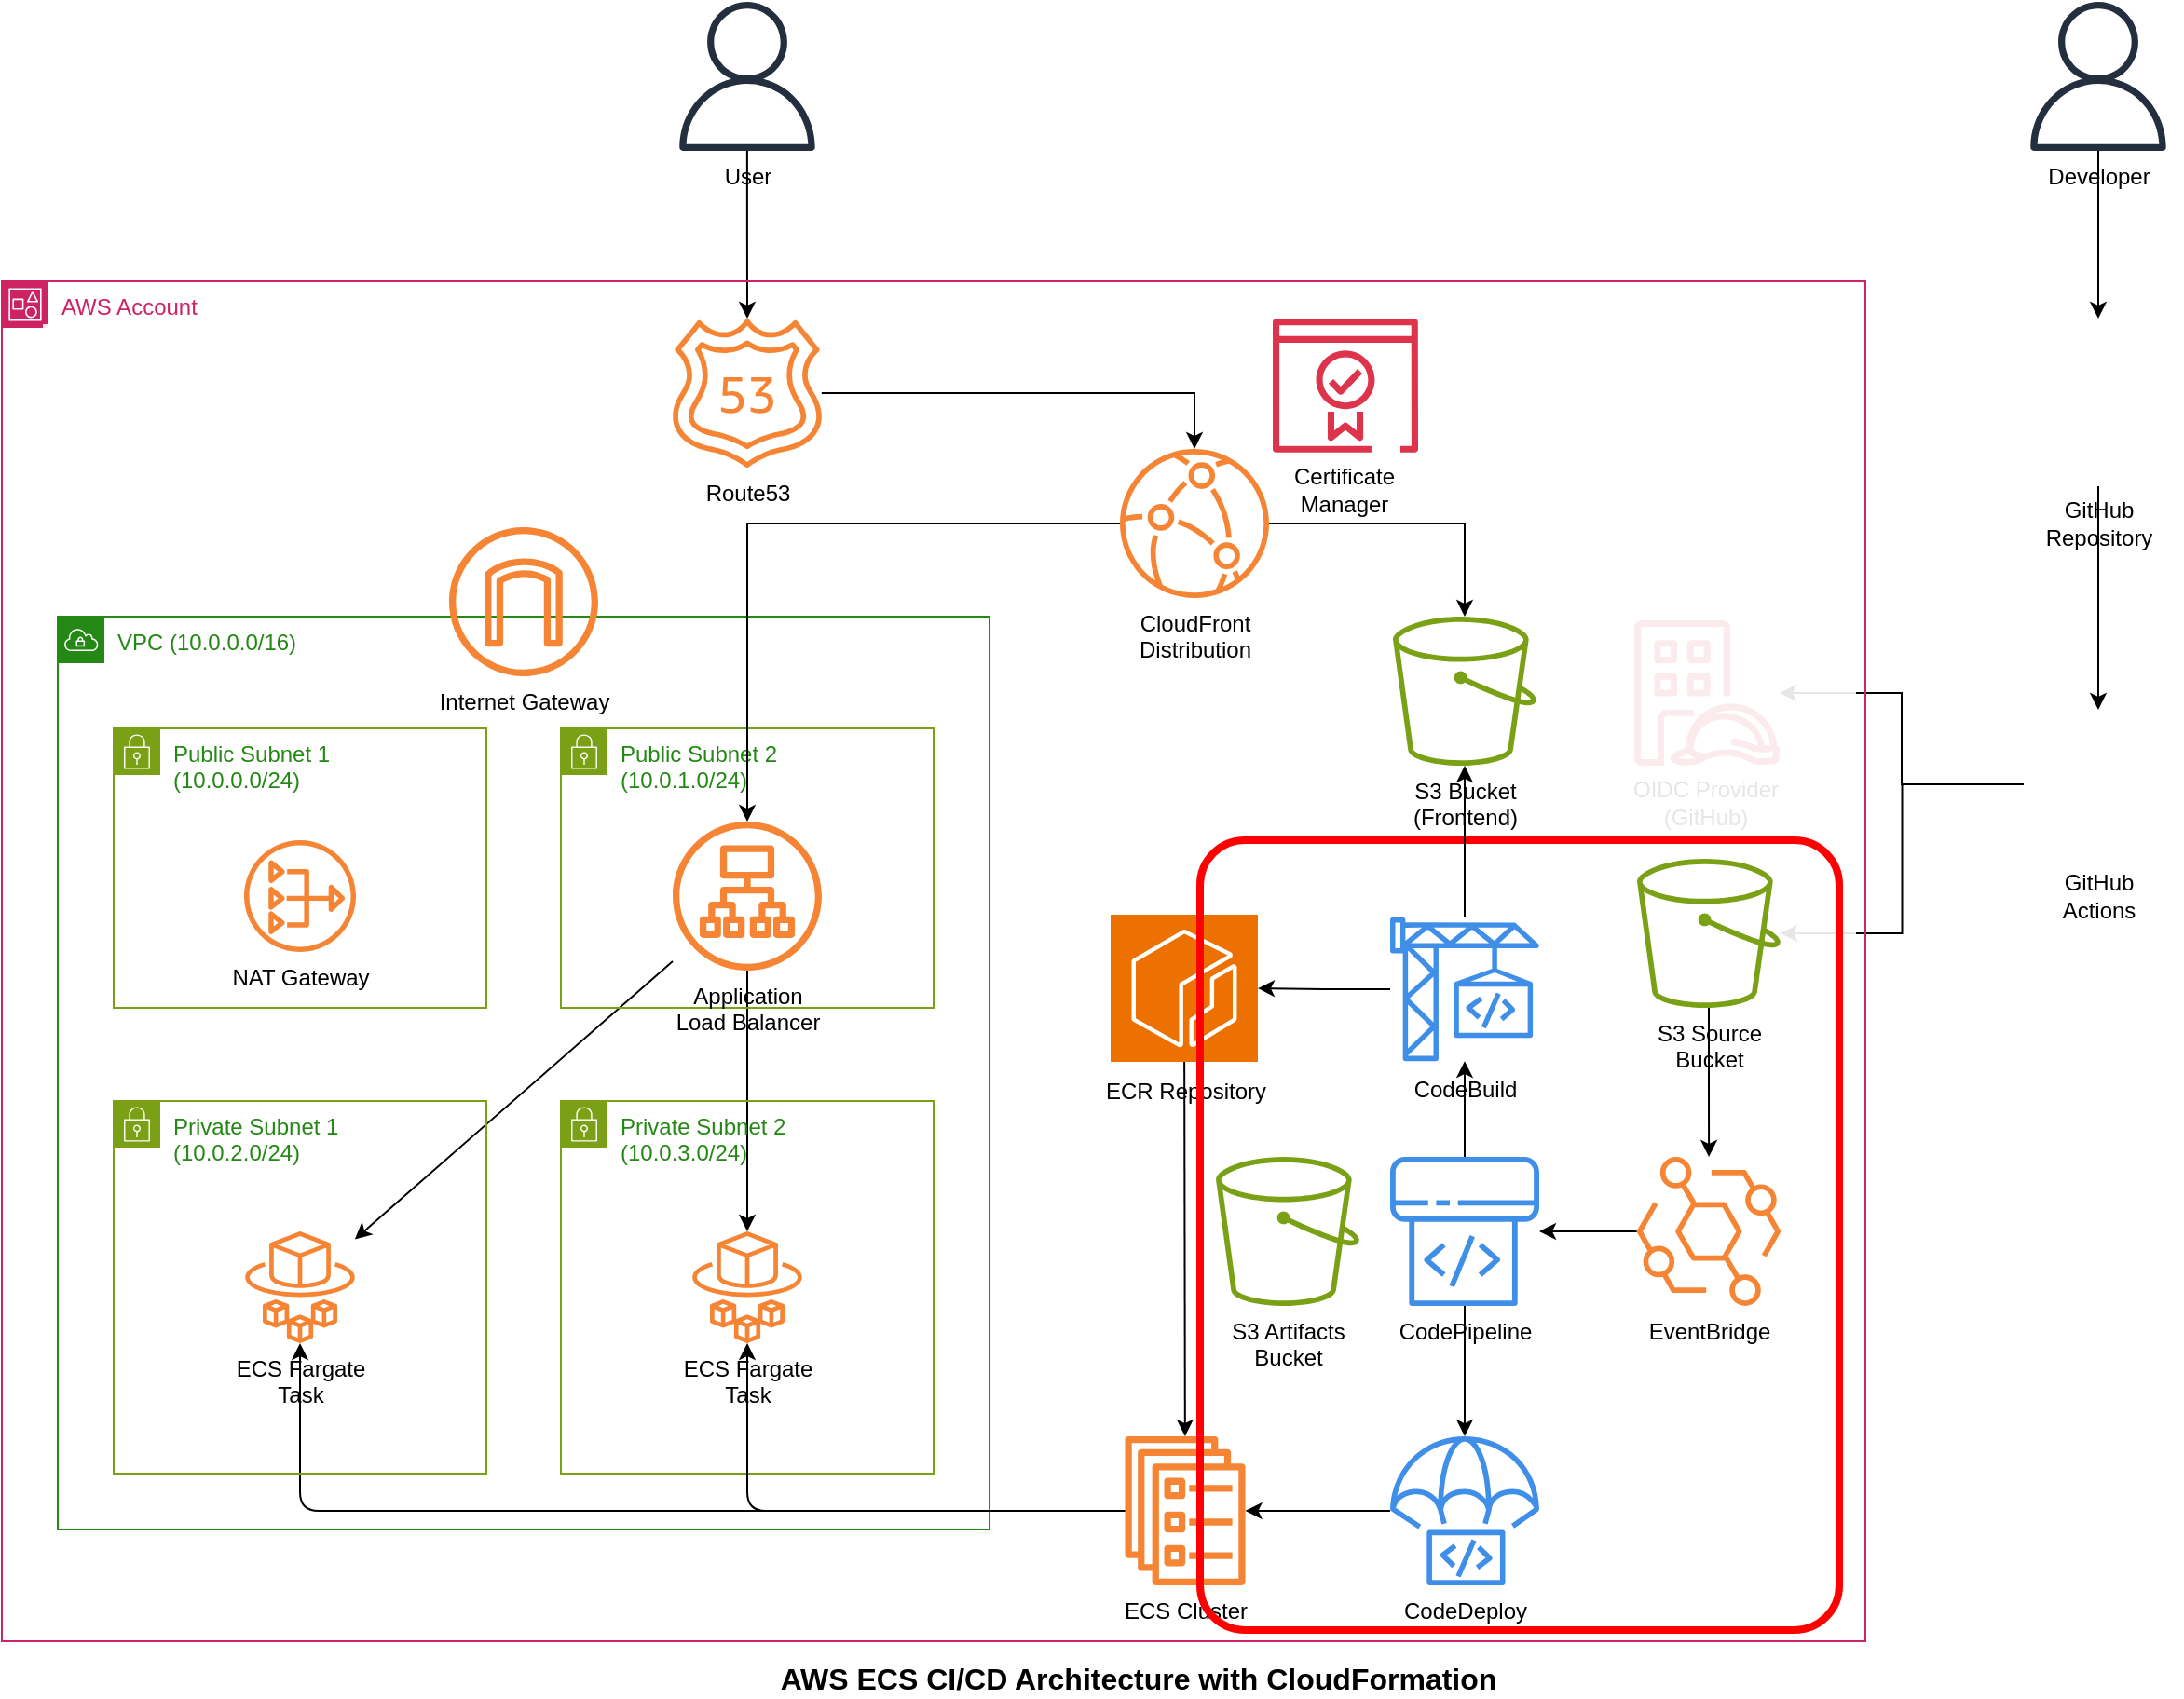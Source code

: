<mxfile>
    <diagram name="AWS ECS CI/CD Architecture" id="aws-architecture">
        <mxGraphModel dx="1644" dy="1304" grid="0" gridSize="10" guides="1" tooltips="1" connect="1" arrows="1" fold="1" page="0" pageScale="1" pageWidth="1169" pageHeight="827" math="0" shadow="0">
            <root>
                <mxCell id="0"/>
                <mxCell id="1" parent="0"/>
                <mxCell id="user" value="User" style="outlineConnect=0;dashed=0;verticalLabelPosition=bottom;verticalAlign=top;align=center;html=1;shape=mxgraph.aws4.user;fillColor=#232F3E;gradientColor=none;" parent="1" vertex="1">
                    <mxGeometry x="320" y="-150" width="80" height="80" as="geometry"/>
                </mxCell>
                <mxCell id="conn1" style="edgeStyle=orthogonalEdgeStyle;rounded=0;orthogonalLoop=1;jettySize=auto;html=1;" parent="1" source="user" target="route53" edge="1">
                    <mxGeometry relative="1" as="geometry"/>
                </mxCell>
                <mxCell id="conn8" style="edgeStyle=orthogonalEdgeStyle;rounded=0;orthogonalLoop=1;jettySize=auto;html=1;exitX=0;exitY=0.5;exitDx=0;exitDy=0;" parent="1" source="28" target="s3-source" edge="1">
                    <mxGeometry relative="1" as="geometry">
                        <mxPoint x="1080.909" y="280" as="sourcePoint"/>
                    </mxGeometry>
                </mxCell>
                <mxCell id="title" value="AWS ECS CI/CD Architecture with CloudFormation" style="text;html=1;strokeColor=none;fillColor=none;align=center;verticalAlign=middle;whiteSpace=wrap;rounded=0;fontSize=16;fontStyle=1;" parent="1" vertex="1">
                    <mxGeometry x="370" y="740" width="400" height="20" as="geometry"/>
                </mxCell>
                <mxCell id="conn7" style="edgeStyle=orthogonalEdgeStyle;rounded=0;orthogonalLoop=1;jettySize=auto;html=1;exitX=0;exitY=0.5;exitDx=0;exitDy=0;" parent="1" source="28" target="15" edge="1">
                    <mxGeometry relative="1" as="geometry">
                        <mxPoint x="1080.909" y="280" as="sourcePoint"/>
                        <mxPoint x="940" y="200" as="targetPoint"/>
                    </mxGeometry>
                </mxCell>
                <mxCell id="17" value="" style="group" parent="1" vertex="1" connectable="0">
                    <mxGeometry x="824" y="182" width="100" height="118" as="geometry"/>
                </mxCell>
                <mxCell id="15" value="" style="sketch=0;outlineConnect=0;fontColor=#232F3E;gradientColor=none;fillColor=#DD344C;strokeColor=none;dashed=0;verticalLabelPosition=bottom;verticalAlign=top;align=center;html=1;fontSize=12;fontStyle=0;aspect=fixed;pointerEvents=1;shape=mxgraph.aws4.identity_access_management_iam_roles_anywhere;" parent="17" vertex="1">
                    <mxGeometry x="12" width="78" height="78" as="geometry"/>
                </mxCell>
                <mxCell id="16" value="&lt;span style=&quot;color: rgb(0, 0, 0);&quot;&gt;OIDC Provider&lt;/span&gt;&lt;br&gt;&lt;span style=&quot;color: rgb(0, 0, 0);&quot;&gt;(GitHub)&lt;/span&gt;" style="text;html=1;align=center;verticalAlign=middle;resizable=0;points=[];autosize=1;strokeColor=none;fillColor=none;" parent="17" vertex="1">
                    <mxGeometry y="78" width="100" height="40" as="geometry"/>
                </mxCell>
                <mxCell id="29" style="edgeStyle=none;html=1;" parent="1" source="18" target="28" edge="1">
                    <mxGeometry relative="1" as="geometry"/>
                </mxCell>
                <mxCell id="23" value="AWS Account" style="points=[[0,0],[0.25,0],[0.5,0],[0.75,0],[1,0],[1,0.25],[1,0.5],[1,0.75],[1,1],[0.75,1],[0.5,1],[0.25,1],[0,1],[0,0.75],[0,0.5],[0,0.25]];outlineConnect=0;gradientColor=none;html=1;whiteSpace=wrap;fontSize=12;fontStyle=0;container=0;pointerEvents=0;collapsible=0;recursiveResize=0;shape=mxgraph.aws4.group;grIcon=mxgraph.aws4.group_account;strokeColor=#CD2264;fillColor=none;verticalAlign=top;align=left;spacingLeft=30;fontColor=#CD2264;dashed=0;" parent="1" vertex="1">
                    <mxGeometry x="-40" width="1000" height="730" as="geometry"/>
                </mxCell>
                <mxCell id="27" style="edgeStyle=none;html=1;entryX=0.5;entryY=0;entryDx=0;entryDy=0;" parent="1" source="26" target="18" edge="1">
                    <mxGeometry relative="1" as="geometry"/>
                </mxCell>
                <mxCell id="26" value="Developer" style="outlineConnect=0;dashed=0;verticalLabelPosition=bottom;verticalAlign=top;align=center;html=1;shape=mxgraph.aws4.user;fillColor=#232F3E;gradientColor=none;" parent="1" vertex="1">
                    <mxGeometry x="1045" y="-150" width="80" height="80" as="geometry"/>
                </mxCell>
                <mxCell id="30" value="" style="group" parent="1" vertex="1" connectable="0">
                    <mxGeometry x="1040" y="20" width="90" height="130" as="geometry"/>
                </mxCell>
                <mxCell id="18" value="" style="shape=image;verticalLabelPosition=bottom;labelBackgroundColor=default;verticalAlign=top;aspect=fixed;imageAspect=0;image=https://cdn.pixabay.com/photo/2022/01/30/13/33/github-6980894_960_720.png;" parent="30" vertex="1">
                    <mxGeometry width="90" height="90" as="geometry"/>
                </mxCell>
                <mxCell id="22" value="&lt;span style=&quot;color: rgb(0, 0, 0);&quot;&gt;GitHub&lt;/span&gt;&lt;br&gt;&lt;span style=&quot;color: rgb(0, 0, 0);&quot;&gt;Repository&lt;/span&gt;" style="text;html=1;align=center;verticalAlign=middle;resizable=0;points=[];autosize=1;strokeColor=none;fillColor=none;" parent="30" vertex="1">
                    <mxGeometry x="5" y="90" width="80" height="40" as="geometry"/>
                </mxCell>
                <mxCell id="32" value="" style="group" parent="1" vertex="1" connectable="0">
                    <mxGeometry x="1045" y="230" width="80" height="120" as="geometry"/>
                </mxCell>
                <mxCell id="28" value="" style="shape=image;verticalLabelPosition=bottom;labelBackgroundColor=default;verticalAlign=top;aspect=fixed;imageAspect=0;image=https://oji-cloud.net/wp-content/uploads/2023/05/githubaction.png;" parent="32" vertex="1">
                    <mxGeometry width="80" height="80" as="geometry"/>
                </mxCell>
                <mxCell id="31" value="GitHub&lt;div&gt;Actions&lt;/div&gt;" style="text;html=1;align=center;verticalAlign=middle;resizable=0;points=[];autosize=1;strokeColor=none;fillColor=none;" parent="32" vertex="1">
                    <mxGeometry x="10" y="80" width="60" height="40" as="geometry"/>
                </mxCell>
                <mxCell id="37" value="" style="rounded=0;whiteSpace=wrap;html=1;fillColor=#FFFFFF;strokeColor=none;gradientColor=none;opacity=90;" parent="1" vertex="1">
                    <mxGeometry x="-18" y="23" width="973" height="702" as="geometry"/>
                </mxCell>
                <mxCell id="7" value="" style="group" parent="1" vertex="1" connectable="0">
                    <mxGeometry x="540" y="340" width="110" height="110" as="geometry"/>
                </mxCell>
                <mxCell id="6" value="&lt;span style=&quot;color: rgb(0, 0, 0);&quot;&gt;ECR Repository&lt;/span&gt;" style="text;html=1;align=center;verticalAlign=middle;resizable=0;points=[];autosize=1;strokeColor=none;fillColor=none;" parent="7" vertex="1">
                    <mxGeometry y="80" width="110" height="30" as="geometry"/>
                </mxCell>
                <mxCell id="5" value="" style="sketch=0;points=[[0,0,0],[0.25,0,0],[0.5,0,0],[0.75,0,0],[1,0,0],[0,1,0],[0.25,1,0],[0.5,1,0],[0.75,1,0],[1,1,0],[0,0.25,0],[0,0.5,0],[0,0.75,0],[1,0.25,0],[1,0.5,0],[1,0.75,0]];outlineConnect=0;fontColor=#232F3E;fillColor=#ED7100;strokeColor=#ffffff;dashed=0;verticalLabelPosition=bottom;verticalAlign=top;align=center;html=1;fontSize=12;fontStyle=0;aspect=fixed;shape=mxgraph.aws4.resourceIcon;resIcon=mxgraph.aws4.ecr;" parent="7" vertex="1">
                    <mxGeometry x="15" width="79" height="79" as="geometry"/>
                </mxCell>
                <mxCell id="10" style="edgeStyle=orthogonalEdgeStyle;html=1;" parent="1" source="ecs-cluster" target="ecs-task-1" edge="1">
                    <mxGeometry relative="1" as="geometry"/>
                </mxCell>
                <mxCell id="conn5" style="rounded=0;orthogonalLoop=1;jettySize=auto;html=1;" parent="1" source="alb" target="ecs-task-1" edge="1">
                    <mxGeometry relative="1" as="geometry"/>
                </mxCell>
                <mxCell id="conn6" style="edgeStyle=orthogonalEdgeStyle;rounded=0;orthogonalLoop=1;jettySize=auto;html=1;" parent="1" source="alb" target="ecs-task-2" edge="1">
                    <mxGeometry relative="1" as="geometry"/>
                </mxCell>
                <mxCell id="11" style="edgeStyle=none;html=1;" parent="1" source="5" target="ecs-cluster" edge="1">
                    <mxGeometry relative="1" as="geometry"/>
                </mxCell>
                <mxCell id="vpc" value="VPC (10.0.0.0/16)" style="points=[[0,0],[0.25,0],[0.5,0],[0.75,0],[1,0],[1,0.25],[1,0.5],[1,0.75],[1,1],[0.75,1],[0.5,1],[0.25,1],[0,1],[0,0.75],[0,0.5],[0,0.25]];outlineConnect=0;gradientColor=none;html=1;whiteSpace=wrap;fontSize=12;fontStyle=0;container=0;pointerEvents=0;collapsible=0;recursiveResize=0;shape=mxgraph.aws4.group;grIcon=mxgraph.aws4.group_vpc;strokeColor=#248814;fillColor=none;verticalAlign=top;align=left;spacingLeft=30;fontColor=#248814;dashed=0;" parent="1" vertex="1">
                    <mxGeometry x="-10" y="180" width="500" height="490" as="geometry"/>
                </mxCell>
                <mxCell id="igw" value="Internet Gateway" style="outlineConnect=0;dashed=0;verticalLabelPosition=bottom;verticalAlign=top;align=center;html=1;shape=mxgraph.aws4.internet_gateway;fillColor=#F58534;gradientColor=none;" parent="1" vertex="1">
                    <mxGeometry x="200" y="132" width="80" height="80" as="geometry"/>
                </mxCell>
                <mxCell id="public-subnet-1" value="Public Subnet 1&#xa;(10.0.0.0/24)" style="points=[[0,0],[0.25,0],[0.5,0],[0.75,0],[1,0],[1,0.25],[1,0.5],[1,0.75],[1,1],[0.75,1],[0.5,1],[0.25,1],[0,1],[0,0.75],[0,0.5],[0,0.25]];outlineConnect=0;gradientColor=none;html=1;whiteSpace=wrap;fontSize=12;fontStyle=0;container=1;pointerEvents=0;collapsible=0;recursiveResize=0;shape=mxgraph.aws4.group;grIcon=mxgraph.aws4.group_security_group;strokeColor=#7AA116;fillColor=none;verticalAlign=top;align=left;spacingLeft=30;fontColor=#248814;dashed=0;" parent="1" vertex="1">
                    <mxGeometry x="20" y="240" width="200" height="150" as="geometry"/>
                </mxCell>
                <mxCell id="nat-gateway" value="NAT Gateway" style="outlineConnect=0;dashed=0;verticalLabelPosition=bottom;verticalAlign=top;align=center;html=1;shape=mxgraph.aws4.nat_gateway;fillColor=#F58534;gradientColor=none;" parent="public-subnet-1" vertex="1">
                    <mxGeometry x="60" y="60" width="80" height="60" as="geometry"/>
                </mxCell>
                <mxCell id="public-subnet-2" value="Public Subnet 2&#xa;(10.0.1.0/24)" style="points=[[0,0],[0.25,0],[0.5,0],[0.75,0],[1,0],[1,0.25],[1,0.5],[1,0.75],[1,1],[0.75,1],[0.5,1],[0.25,1],[0,1],[0,0.75],[0,0.5],[0,0.25]];outlineConnect=0;gradientColor=none;html=1;whiteSpace=wrap;fontSize=12;fontStyle=0;container=1;pointerEvents=0;collapsible=0;recursiveResize=0;shape=mxgraph.aws4.group;grIcon=mxgraph.aws4.group_security_group;strokeColor=#7AA116;fillColor=none;verticalAlign=top;align=left;spacingLeft=30;fontColor=#248814;dashed=0;" parent="1" vertex="1">
                    <mxGeometry x="260" y="240" width="200" height="150" as="geometry"/>
                </mxCell>
                <mxCell id="alb" value="Application&#xa;Load Balancer" style="outlineConnect=0;dashed=0;verticalLabelPosition=bottom;verticalAlign=top;align=center;html=1;shape=mxgraph.aws4.application_load_balancer;fillColor=#F58534;gradientColor=none;" parent="public-subnet-2" vertex="1">
                    <mxGeometry x="60" y="50" width="80" height="80" as="geometry"/>
                </mxCell>
                <mxCell id="private-subnet-1" value="Private Subnet 1&#xa;(10.0.2.0/24)" style="points=[[0,0],[0.25,0],[0.5,0],[0.75,0],[1,0],[1,0.25],[1,0.5],[1,0.75],[1,1],[0.75,1],[0.5,1],[0.25,1],[0,1],[0,0.75],[0,0.5],[0,0.25]];outlineConnect=0;gradientColor=none;html=1;whiteSpace=wrap;fontSize=12;fontStyle=0;container=1;pointerEvents=0;collapsible=0;recursiveResize=0;shape=mxgraph.aws4.group;grIcon=mxgraph.aws4.group_security_group;strokeColor=#7AA116;fillColor=none;verticalAlign=top;align=left;spacingLeft=30;fontColor=#248814;dashed=0;" parent="1" vertex="1">
                    <mxGeometry x="20" y="440" width="200" height="200" as="geometry"/>
                </mxCell>
                <mxCell id="ecs-task-1" value="ECS Fargate&#xa;Task" style="outlineConnect=0;dashed=0;verticalLabelPosition=bottom;verticalAlign=top;align=center;html=1;shape=mxgraph.aws4.fargate;fillColor=#F58534;gradientColor=none;" parent="private-subnet-1" vertex="1">
                    <mxGeometry x="60" y="70" width="80" height="60" as="geometry"/>
                </mxCell>
                <mxCell id="private-subnet-2" value="Private Subnet 2&#xa;(10.0.3.0/24)" style="points=[[0,0],[0.25,0],[0.5,0],[0.75,0],[1,0],[1,0.25],[1,0.5],[1,0.75],[1,1],[0.75,1],[0.5,1],[0.25,1],[0,1],[0,0.75],[0,0.5],[0,0.25]];outlineConnect=0;gradientColor=none;html=1;whiteSpace=wrap;fontSize=12;fontStyle=0;container=1;pointerEvents=0;collapsible=0;recursiveResize=0;shape=mxgraph.aws4.group;grIcon=mxgraph.aws4.group_security_group;strokeColor=#7AA116;fillColor=none;verticalAlign=top;align=left;spacingLeft=30;fontColor=#248814;dashed=0;" parent="1" vertex="1">
                    <mxGeometry x="260" y="440" width="200" height="200" as="geometry"/>
                </mxCell>
                <mxCell id="ecs-task-2" value="ECS Fargate&#xa;Task" style="outlineConnect=0;dashed=0;verticalLabelPosition=bottom;verticalAlign=top;align=center;html=1;shape=mxgraph.aws4.fargate;fillColor=#F58534;gradientColor=none;" parent="private-subnet-2" vertex="1">
                    <mxGeometry x="60" y="70" width="80" height="60" as="geometry"/>
                </mxCell>
                <mxCell id="ecs-cluster" value="ECS Cluster" style="outlineConnect=0;dashed=0;verticalLabelPosition=bottom;verticalAlign=top;align=center;html=1;shape=mxgraph.aws4.ecs_service;fillColor=#F58534;gradientColor=none;" parent="1" vertex="1">
                    <mxGeometry x="555" y="620" width="80" height="80" as="geometry"/>
                </mxCell>
                <mxCell id="9" style="edgeStyle=orthogonalEdgeStyle;html=1;" parent="1" source="ecs-cluster" target="ecs-task-2" edge="1">
                    <mxGeometry relative="1" as="geometry"/>
                </mxCell>
                <mxCell id="35" value="" style="shape=image;verticalLabelPosition=bottom;labelBackgroundColor=default;verticalAlign=top;aspect=fixed;imageAspect=0;image=https://www.omnitech-inc.com/media/izab4guz/net9.png;" parent="1" vertex="1">
                    <mxGeometry x="404" y="519.5" width="73.8" height="41" as="geometry"/>
                </mxCell>
                <mxCell id="s3-frontend" value="S3 Bucket&#xa;(Frontend)" style="outlineConnect=0;dashed=0;verticalLabelPosition=bottom;verticalAlign=top;align=center;html=1;shape=mxgraph.aws4.s3;fillColor=#7AA116;gradientColor=none;" parent="1" vertex="1">
                    <mxGeometry x="705" y="180" width="80" height="80" as="geometry"/>
                </mxCell>
                <mxCell id="36" value="" style="shape=image;verticalLabelPosition=bottom;labelBackgroundColor=default;verticalAlign=top;aspect=fixed;imageAspect=0;image=https://anteku.jp/blog/wp-content/uploads/2021/12/vue-eyecatch-960x504-1.jpeg;clipPath=inset(24.68% 16.33% 26.58% 15.33%);" parent="1" vertex="1">
                    <mxGeometry x="622" y="215" width="79.87" height="30" as="geometry"/>
                </mxCell>
                <mxCell id="cloudfront" value="CloudFront&#xa;Distribution" style="outlineConnect=0;dashed=0;verticalLabelPosition=bottom;verticalAlign=top;align=center;html=1;shape=mxgraph.aws4.cloudfront;fillColor=#F58534;gradientColor=none;" parent="1" vertex="1">
                    <mxGeometry x="560" y="90" width="80" height="80" as="geometry"/>
                </mxCell>
                <mxCell id="conn2" style="edgeStyle=orthogonalEdgeStyle;rounded=0;orthogonalLoop=1;jettySize=auto;html=1;" parent="1" source="route53" target="cloudfront" edge="1">
                    <mxGeometry relative="1" as="geometry">
                        <Array as="points">
                            <mxPoint x="600" y="60"/>
                        </Array>
                    </mxGeometry>
                </mxCell>
                <mxCell id="conn3" style="edgeStyle=orthogonalEdgeStyle;rounded=0;orthogonalLoop=1;jettySize=auto;html=1;" parent="1" source="cloudfront" target="s3-frontend" edge="1">
                    <mxGeometry relative="1" as="geometry"/>
                </mxCell>
                <mxCell id="conn4" style="edgeStyle=orthogonalEdgeStyle;rounded=0;orthogonalLoop=1;jettySize=auto;html=1;" parent="1" source="cloudfront" target="alb" edge="1">
                    <mxGeometry relative="1" as="geometry"/>
                </mxCell>
                <mxCell id="route53" value="Route53" style="outlineConnect=0;dashed=0;verticalLabelPosition=bottom;verticalAlign=top;align=center;html=1;shape=mxgraph.aws4.route_53;fillColor=#F58534;gradientColor=none;" parent="1" vertex="1">
                    <mxGeometry x="320" y="20" width="80" height="80" as="geometry"/>
                </mxCell>
                <mxCell id="14" value="" style="group" parent="1" vertex="1" connectable="0">
                    <mxGeometry x="640" y="20" width="80" height="112" as="geometry"/>
                </mxCell>
                <mxCell id="12" value="" style="sketch=0;outlineConnect=0;fontColor=#232F3E;gradientColor=none;fillColor=#DD344C;strokeColor=none;dashed=0;verticalLabelPosition=bottom;verticalAlign=top;align=center;html=1;fontSize=12;fontStyle=0;aspect=fixed;pointerEvents=1;shape=mxgraph.aws4.certificate_manager_2;" parent="14" vertex="1">
                    <mxGeometry x="2" width="78" height="72" as="geometry"/>
                </mxCell>
                <mxCell id="13" value="Certificate&lt;div&gt;Manager&lt;/div&gt;" style="text;html=1;align=center;verticalAlign=middle;resizable=0;points=[];autosize=1;strokeColor=none;fillColor=none;" parent="14" vertex="1">
                    <mxGeometry y="72" width="80" height="40" as="geometry"/>
                </mxCell>
                <mxCell id="39" value="" style="rounded=1;whiteSpace=wrap;html=1;strokeColor=#FF0000;fillColor=none;strokeWidth=4;arcSize=7;" parent="1" vertex="1">
                    <mxGeometry x="603" y="300" width="343" height="424" as="geometry"/>
                </mxCell>
                <mxCell id="codepipeline" value="CodePipeline" style="outlineConnect=0;dashed=0;verticalLabelPosition=bottom;verticalAlign=top;align=center;html=1;shape=mxgraph.aws4.codepipeline;fillColor=#3F8FE8;gradientColor=none;" parent="1" vertex="1">
                    <mxGeometry x="705" y="470" width="80" height="80" as="geometry"/>
                </mxCell>
                <mxCell id="codebuild" value="CodeBuild" style="outlineConnect=0;dashed=0;verticalLabelPosition=bottom;verticalAlign=top;align=center;html=1;shape=mxgraph.aws4.codebuild;fillColor=#3F8FE8;gradientColor=none;" parent="1" vertex="1">
                    <mxGeometry x="705" y="340" width="80" height="80" as="geometry"/>
                </mxCell>
                <mxCell id="codedeploy" value="CodeDeploy" style="outlineConnect=0;dashed=0;verticalLabelPosition=bottom;verticalAlign=top;align=center;html=1;shape=mxgraph.aws4.codedeploy;fillColor=#3F8FE8;gradientColor=none;" parent="1" vertex="1">
                    <mxGeometry x="705" y="620" width="80" height="80" as="geometry"/>
                </mxCell>
                <mxCell id="s3-source" value="S3 Source&#xa;Bucket" style="outlineConnect=0;dashed=0;verticalLabelPosition=bottom;verticalAlign=top;align=center;html=1;shape=mxgraph.aws4.s3;fillColor=#7AA116;gradientColor=none;" parent="1" vertex="1">
                    <mxGeometry x="836" y="310" width="80" height="80" as="geometry"/>
                </mxCell>
                <mxCell id="s3-artifacts" value="S3 Artifacts&#xa;Bucket" style="outlineConnect=0;dashed=0;verticalLabelPosition=bottom;verticalAlign=top;align=center;html=1;shape=mxgraph.aws4.s3;fillColor=#7AA116;gradientColor=none;" parent="1" vertex="1">
                    <mxGeometry x="610" y="470" width="80" height="80" as="geometry"/>
                </mxCell>
                <mxCell id="eventbridge" value="EventBridge" style="outlineConnect=0;dashed=0;verticalLabelPosition=bottom;verticalAlign=top;align=center;html=1;shape=mxgraph.aws4.eventbridge;fillColor=#F58534;gradientColor=none;" parent="1" vertex="1">
                    <mxGeometry x="836" y="470" width="80" height="80" as="geometry"/>
                </mxCell>
                <mxCell id="conn9" style="edgeStyle=orthogonalEdgeStyle;rounded=0;orthogonalLoop=1;jettySize=auto;html=1;" parent="1" source="s3-source" target="eventbridge" edge="1">
                    <mxGeometry relative="1" as="geometry"/>
                </mxCell>
                <mxCell id="conn10" style="edgeStyle=orthogonalEdgeStyle;rounded=0;orthogonalLoop=1;jettySize=auto;html=1;" parent="1" source="eventbridge" target="codepipeline" edge="1">
                    <mxGeometry relative="1" as="geometry"/>
                </mxCell>
                <mxCell id="conn11" style="edgeStyle=orthogonalEdgeStyle;rounded=0;orthogonalLoop=1;jettySize=auto;html=1;" parent="1" source="codepipeline" target="codebuild" edge="1">
                    <mxGeometry relative="1" as="geometry"/>
                </mxCell>
                <mxCell id="conn12" style="edgeStyle=orthogonalEdgeStyle;rounded=0;orthogonalLoop=1;jettySize=auto;html=1;" parent="1" source="codepipeline" target="codedeploy" edge="1">
                    <mxGeometry relative="1" as="geometry"/>
                </mxCell>
                <mxCell id="conn13" style="edgeStyle=orthogonalEdgeStyle;rounded=0;orthogonalLoop=1;jettySize=auto;html=1;entryX=1;entryY=0.5;entryDx=0;entryDy=0;entryPerimeter=0;" parent="1" source="codebuild" target="5" edge="1">
                    <mxGeometry relative="1" as="geometry">
                        <mxPoint x="640" y="380" as="targetPoint"/>
                    </mxGeometry>
                </mxCell>
                <mxCell id="conn14" style="edgeStyle=orthogonalEdgeStyle;rounded=0;orthogonalLoop=1;jettySize=auto;html=1;" parent="1" source="codebuild" target="s3-frontend" edge="1">
                    <mxGeometry relative="1" as="geometry"/>
                </mxCell>
                <mxCell id="conn15" style="edgeStyle=orthogonalEdgeStyle;rounded=0;orthogonalLoop=1;jettySize=auto;html=1;" parent="1" source="codedeploy" target="ecs-cluster" edge="1">
                    <mxGeometry relative="1" as="geometry"/>
                </mxCell>
            </root>
        </mxGraphModel>
    </diagram>
</mxfile>